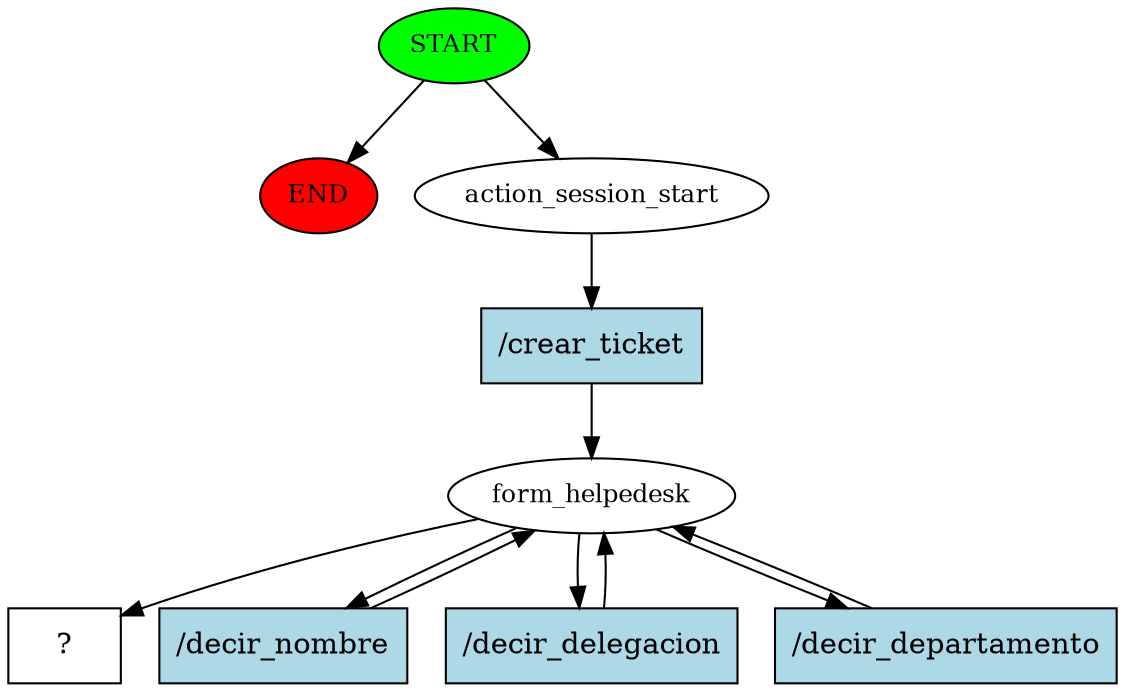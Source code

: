 digraph  {
0 [class="start active", fillcolor=green, fontsize=12, label=START, style=filled];
"-1" [class=end, fillcolor=red, fontsize=12, label=END, style=filled];
1 [class=active, fontsize=12, label=action_session_start];
2 [class=active, fontsize=12, label=form_helpedesk];
6 [class="intent dashed active", label="  ?  ", shape=rect];
7 [class="intent active", fillcolor=lightblue, label="/crear_ticket", shape=rect, style=filled];
8 [class="intent active", fillcolor=lightblue, label="/decir_nombre", shape=rect, style=filled];
9 [class="intent active", fillcolor=lightblue, label="/decir_delegacion", shape=rect, style=filled];
10 [class="intent active", fillcolor=lightblue, label="/decir_departamento", shape=rect, style=filled];
0 -> "-1"  [class="", key=NONE, label=""];
0 -> 1  [class=active, key=NONE, label=""];
1 -> 7  [class=active, key=0];
2 -> 6  [class=active, key=NONE, label=""];
2 -> 8  [class=active, key=0];
2 -> 9  [class=active, key=0];
2 -> 10  [class=active, key=0];
7 -> 2  [class=active, key=0];
8 -> 2  [class=active, key=0];
9 -> 2  [class=active, key=0];
10 -> 2  [class=active, key=0];
}
